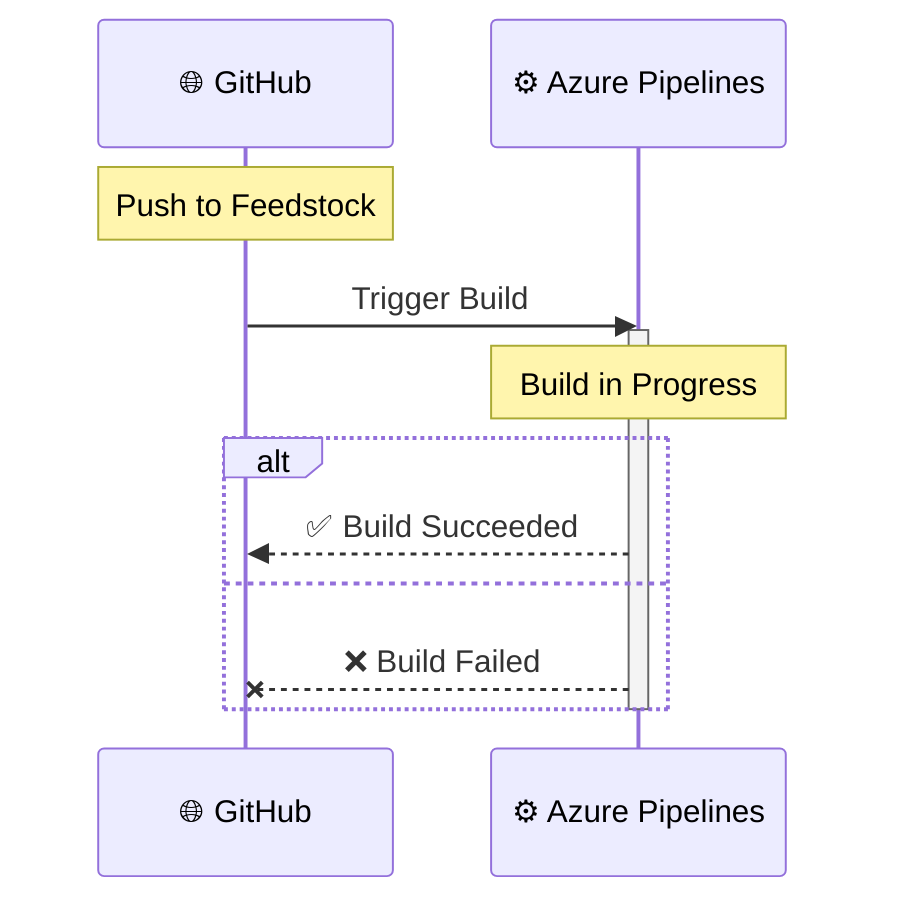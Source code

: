 sequenceDiagram
    participant G as 🌐 GitHub
    participant A as ⚙️ Azure Pipelines
    Note over G: Push to Feedstock
    G ->> A: Trigger Build
    activate A
    Note over A: Build in Progress
    alt
        A -->> G: ✅ Build Succeeded
    else
        A --x G: ❌ Build Failed
    end
    deactivate A

%%    Note over G: Initiates Builds
%%    Note over A: Executes Build Operations